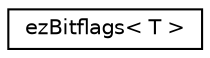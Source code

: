 digraph "Graphical Class Hierarchy"
{
 // LATEX_PDF_SIZE
  edge [fontname="Helvetica",fontsize="10",labelfontname="Helvetica",labelfontsize="10"];
  node [fontname="Helvetica",fontsize="10",shape=record];
  rankdir="LR";
  Node0 [label="ezBitflags\< T \>",height=0.2,width=0.4,color="black", fillcolor="white", style="filled",URL="$d1/dec/structez_bitflags.htm",tooltip="The ezBitflags class allows you to work with type-safe bitflags."];
}
